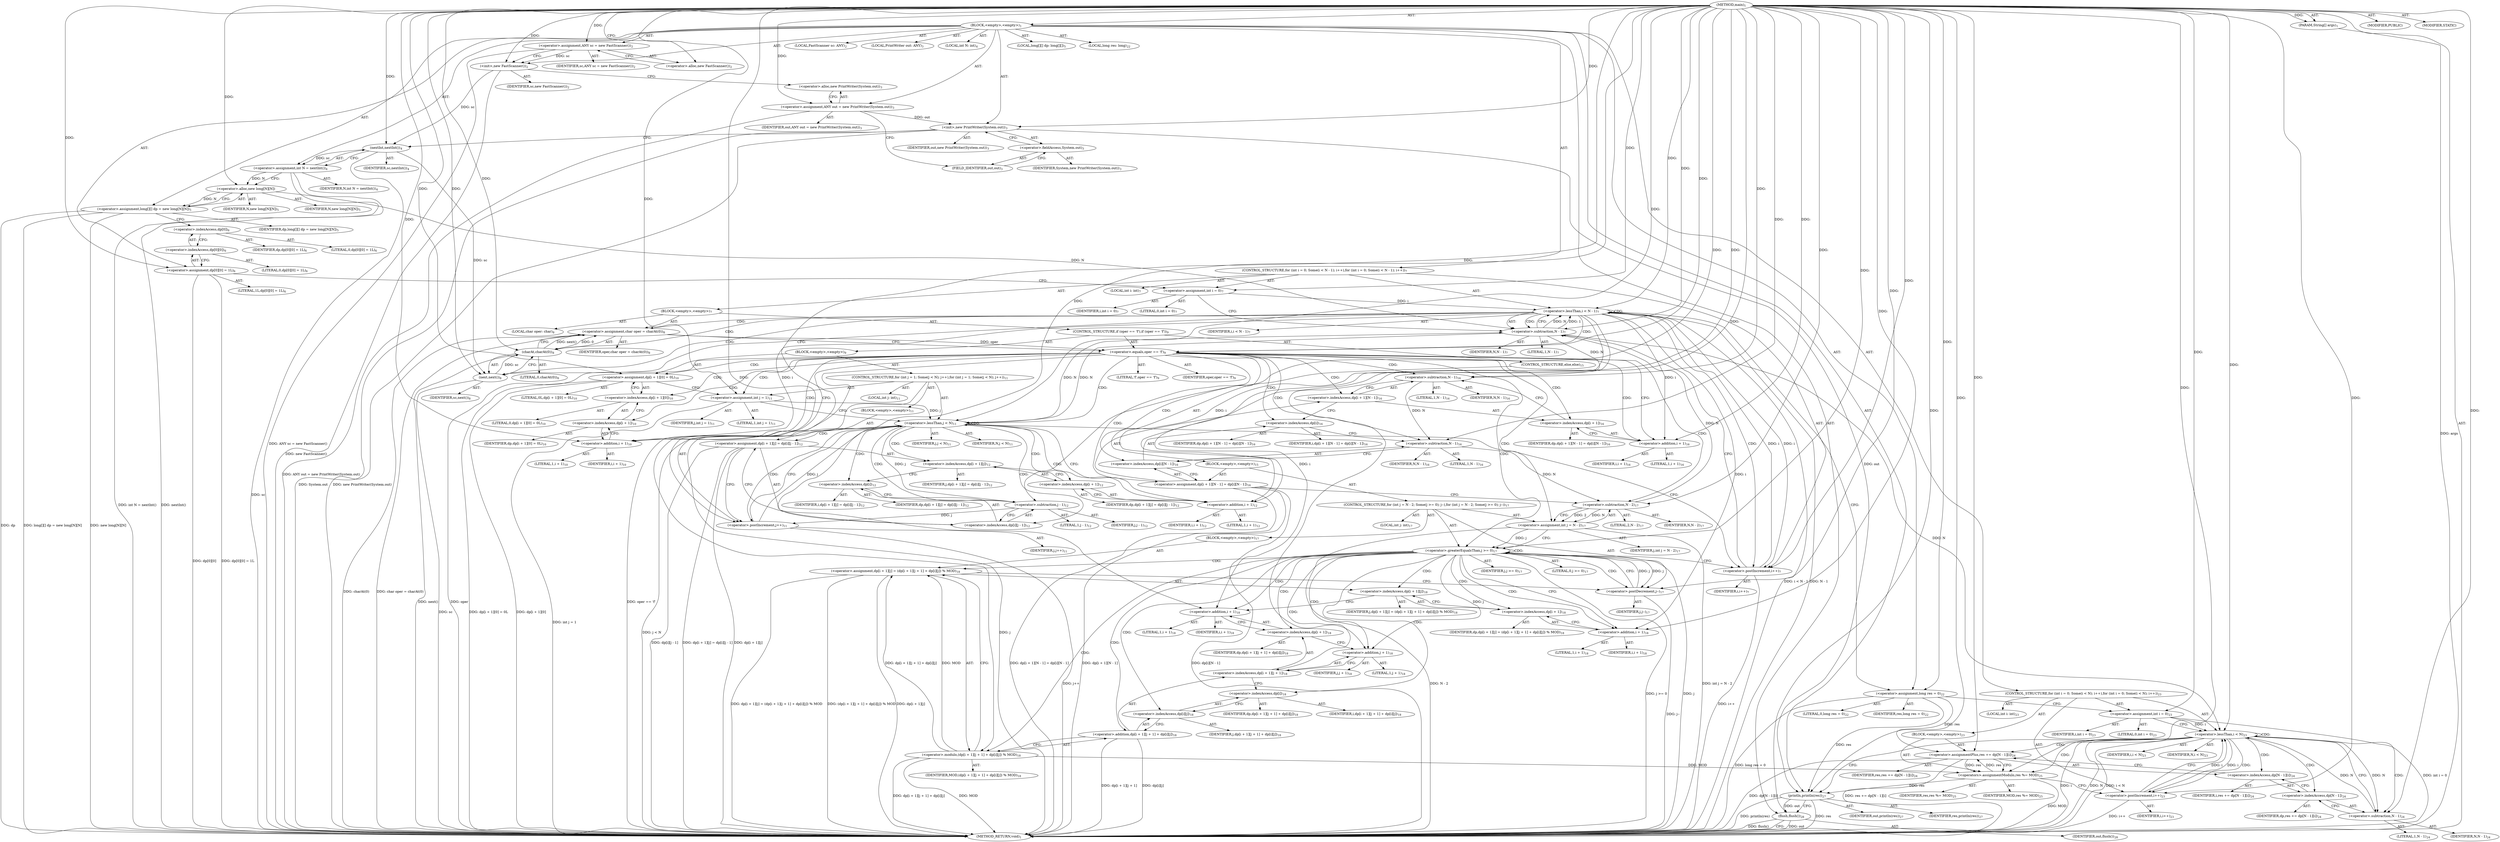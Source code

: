 digraph "main" {  
"21" [label = <(METHOD,main)<SUB>1</SUB>> ]
"22" [label = <(PARAM,String[] args)<SUB>1</SUB>> ]
"23" [label = <(BLOCK,&lt;empty&gt;,&lt;empty&gt;)<SUB>1</SUB>> ]
"4" [label = <(LOCAL,FastScanner sc: ANY)<SUB>2</SUB>> ]
"24" [label = <(&lt;operator&gt;.assignment,ANY sc = new FastScanner())<SUB>2</SUB>> ]
"25" [label = <(IDENTIFIER,sc,ANY sc = new FastScanner())<SUB>2</SUB>> ]
"26" [label = <(&lt;operator&gt;.alloc,new FastScanner())<SUB>2</SUB>> ]
"27" [label = <(&lt;init&gt;,new FastScanner())<SUB>2</SUB>> ]
"3" [label = <(IDENTIFIER,sc,new FastScanner())<SUB>2</SUB>> ]
"6" [label = <(LOCAL,PrintWriter out: ANY)<SUB>3</SUB>> ]
"28" [label = <(&lt;operator&gt;.assignment,ANY out = new PrintWriter(System.out))<SUB>3</SUB>> ]
"29" [label = <(IDENTIFIER,out,ANY out = new PrintWriter(System.out))<SUB>3</SUB>> ]
"30" [label = <(&lt;operator&gt;.alloc,new PrintWriter(System.out))<SUB>3</SUB>> ]
"31" [label = <(&lt;init&gt;,new PrintWriter(System.out))<SUB>3</SUB>> ]
"5" [label = <(IDENTIFIER,out,new PrintWriter(System.out))<SUB>3</SUB>> ]
"32" [label = <(&lt;operator&gt;.fieldAccess,System.out)<SUB>3</SUB>> ]
"33" [label = <(IDENTIFIER,System,new PrintWriter(System.out))<SUB>3</SUB>> ]
"34" [label = <(FIELD_IDENTIFIER,out,out)<SUB>3</SUB>> ]
"35" [label = <(LOCAL,int N: int)<SUB>4</SUB>> ]
"36" [label = <(&lt;operator&gt;.assignment,int N = nextInt())<SUB>4</SUB>> ]
"37" [label = <(IDENTIFIER,N,int N = nextInt())<SUB>4</SUB>> ]
"38" [label = <(nextInt,nextInt())<SUB>4</SUB>> ]
"39" [label = <(IDENTIFIER,sc,nextInt())<SUB>4</SUB>> ]
"40" [label = <(LOCAL,long[][] dp: long[][])<SUB>5</SUB>> ]
"41" [label = <(&lt;operator&gt;.assignment,long[][] dp = new long[N][N])<SUB>5</SUB>> ]
"42" [label = <(IDENTIFIER,dp,long[][] dp = new long[N][N])<SUB>5</SUB>> ]
"43" [label = <(&lt;operator&gt;.alloc,new long[N][N])> ]
"44" [label = <(IDENTIFIER,N,new long[N][N])<SUB>5</SUB>> ]
"45" [label = <(IDENTIFIER,N,new long[N][N])<SUB>5</SUB>> ]
"46" [label = <(&lt;operator&gt;.assignment,dp[0][0] = 1L)<SUB>6</SUB>> ]
"47" [label = <(&lt;operator&gt;.indexAccess,dp[0][0])<SUB>6</SUB>> ]
"48" [label = <(&lt;operator&gt;.indexAccess,dp[0])<SUB>6</SUB>> ]
"49" [label = <(IDENTIFIER,dp,dp[0][0] = 1L)<SUB>6</SUB>> ]
"50" [label = <(LITERAL,0,dp[0][0] = 1L)<SUB>6</SUB>> ]
"51" [label = <(LITERAL,0,dp[0][0] = 1L)<SUB>6</SUB>> ]
"52" [label = <(LITERAL,1L,dp[0][0] = 1L)<SUB>6</SUB>> ]
"53" [label = <(CONTROL_STRUCTURE,for (int i = 0; Some(i &lt; N - 1); i++),for (int i = 0; Some(i &lt; N - 1); i++))<SUB>7</SUB>> ]
"54" [label = <(LOCAL,int i: int)<SUB>7</SUB>> ]
"55" [label = <(&lt;operator&gt;.assignment,int i = 0)<SUB>7</SUB>> ]
"56" [label = <(IDENTIFIER,i,int i = 0)<SUB>7</SUB>> ]
"57" [label = <(LITERAL,0,int i = 0)<SUB>7</SUB>> ]
"58" [label = <(&lt;operator&gt;.lessThan,i &lt; N - 1)<SUB>7</SUB>> ]
"59" [label = <(IDENTIFIER,i,i &lt; N - 1)<SUB>7</SUB>> ]
"60" [label = <(&lt;operator&gt;.subtraction,N - 1)<SUB>7</SUB>> ]
"61" [label = <(IDENTIFIER,N,N - 1)<SUB>7</SUB>> ]
"62" [label = <(LITERAL,1,N - 1)<SUB>7</SUB>> ]
"63" [label = <(&lt;operator&gt;.postIncrement,i++)<SUB>7</SUB>> ]
"64" [label = <(IDENTIFIER,i,i++)<SUB>7</SUB>> ]
"65" [label = <(BLOCK,&lt;empty&gt;,&lt;empty&gt;)<SUB>7</SUB>> ]
"66" [label = <(LOCAL,char oper: char)<SUB>8</SUB>> ]
"67" [label = <(&lt;operator&gt;.assignment,char oper = charAt(0))<SUB>8</SUB>> ]
"68" [label = <(IDENTIFIER,oper,char oper = charAt(0))<SUB>8</SUB>> ]
"69" [label = <(charAt,charAt(0))<SUB>8</SUB>> ]
"70" [label = <(next,next())<SUB>8</SUB>> ]
"71" [label = <(IDENTIFIER,sc,next())<SUB>8</SUB>> ]
"72" [label = <(LITERAL,0,charAt(0))<SUB>8</SUB>> ]
"73" [label = <(CONTROL_STRUCTURE,if (oper == 'f'),if (oper == 'f'))<SUB>9</SUB>> ]
"74" [label = <(&lt;operator&gt;.equals,oper == 'f')<SUB>9</SUB>> ]
"75" [label = <(IDENTIFIER,oper,oper == 'f')<SUB>9</SUB>> ]
"76" [label = <(LITERAL,'f',oper == 'f')<SUB>9</SUB>> ]
"77" [label = <(BLOCK,&lt;empty&gt;,&lt;empty&gt;)<SUB>9</SUB>> ]
"78" [label = <(&lt;operator&gt;.assignment,dp[i + 1][0] = 0L)<SUB>10</SUB>> ]
"79" [label = <(&lt;operator&gt;.indexAccess,dp[i + 1][0])<SUB>10</SUB>> ]
"80" [label = <(&lt;operator&gt;.indexAccess,dp[i + 1])<SUB>10</SUB>> ]
"81" [label = <(IDENTIFIER,dp,dp[i + 1][0] = 0L)<SUB>10</SUB>> ]
"82" [label = <(&lt;operator&gt;.addition,i + 1)<SUB>10</SUB>> ]
"83" [label = <(IDENTIFIER,i,i + 1)<SUB>10</SUB>> ]
"84" [label = <(LITERAL,1,i + 1)<SUB>10</SUB>> ]
"85" [label = <(LITERAL,0,dp[i + 1][0] = 0L)<SUB>10</SUB>> ]
"86" [label = <(LITERAL,0L,dp[i + 1][0] = 0L)<SUB>10</SUB>> ]
"87" [label = <(CONTROL_STRUCTURE,for (int j = 1; Some(j &lt; N); j++),for (int j = 1; Some(j &lt; N); j++))<SUB>11</SUB>> ]
"88" [label = <(LOCAL,int j: int)<SUB>11</SUB>> ]
"89" [label = <(&lt;operator&gt;.assignment,int j = 1)<SUB>11</SUB>> ]
"90" [label = <(IDENTIFIER,j,int j = 1)<SUB>11</SUB>> ]
"91" [label = <(LITERAL,1,int j = 1)<SUB>11</SUB>> ]
"92" [label = <(&lt;operator&gt;.lessThan,j &lt; N)<SUB>11</SUB>> ]
"93" [label = <(IDENTIFIER,j,j &lt; N)<SUB>11</SUB>> ]
"94" [label = <(IDENTIFIER,N,j &lt; N)<SUB>11</SUB>> ]
"95" [label = <(&lt;operator&gt;.postIncrement,j++)<SUB>11</SUB>> ]
"96" [label = <(IDENTIFIER,j,j++)<SUB>11</SUB>> ]
"97" [label = <(BLOCK,&lt;empty&gt;,&lt;empty&gt;)<SUB>11</SUB>> ]
"98" [label = <(&lt;operator&gt;.assignment,dp[i + 1][j] = dp[i][j - 1])<SUB>12</SUB>> ]
"99" [label = <(&lt;operator&gt;.indexAccess,dp[i + 1][j])<SUB>12</SUB>> ]
"100" [label = <(&lt;operator&gt;.indexAccess,dp[i + 1])<SUB>12</SUB>> ]
"101" [label = <(IDENTIFIER,dp,dp[i + 1][j] = dp[i][j - 1])<SUB>12</SUB>> ]
"102" [label = <(&lt;operator&gt;.addition,i + 1)<SUB>12</SUB>> ]
"103" [label = <(IDENTIFIER,i,i + 1)<SUB>12</SUB>> ]
"104" [label = <(LITERAL,1,i + 1)<SUB>12</SUB>> ]
"105" [label = <(IDENTIFIER,j,dp[i + 1][j] = dp[i][j - 1])<SUB>12</SUB>> ]
"106" [label = <(&lt;operator&gt;.indexAccess,dp[i][j - 1])<SUB>12</SUB>> ]
"107" [label = <(&lt;operator&gt;.indexAccess,dp[i])<SUB>12</SUB>> ]
"108" [label = <(IDENTIFIER,dp,dp[i + 1][j] = dp[i][j - 1])<SUB>12</SUB>> ]
"109" [label = <(IDENTIFIER,i,dp[i + 1][j] = dp[i][j - 1])<SUB>12</SUB>> ]
"110" [label = <(&lt;operator&gt;.subtraction,j - 1)<SUB>12</SUB>> ]
"111" [label = <(IDENTIFIER,j,j - 1)<SUB>12</SUB>> ]
"112" [label = <(LITERAL,1,j - 1)<SUB>12</SUB>> ]
"113" [label = <(CONTROL_STRUCTURE,else,else)<SUB>15</SUB>> ]
"114" [label = <(BLOCK,&lt;empty&gt;,&lt;empty&gt;)<SUB>15</SUB>> ]
"115" [label = <(&lt;operator&gt;.assignment,dp[i + 1][N - 1] = dp[i][N - 1])<SUB>16</SUB>> ]
"116" [label = <(&lt;operator&gt;.indexAccess,dp[i + 1][N - 1])<SUB>16</SUB>> ]
"117" [label = <(&lt;operator&gt;.indexAccess,dp[i + 1])<SUB>16</SUB>> ]
"118" [label = <(IDENTIFIER,dp,dp[i + 1][N - 1] = dp[i][N - 1])<SUB>16</SUB>> ]
"119" [label = <(&lt;operator&gt;.addition,i + 1)<SUB>16</SUB>> ]
"120" [label = <(IDENTIFIER,i,i + 1)<SUB>16</SUB>> ]
"121" [label = <(LITERAL,1,i + 1)<SUB>16</SUB>> ]
"122" [label = <(&lt;operator&gt;.subtraction,N - 1)<SUB>16</SUB>> ]
"123" [label = <(IDENTIFIER,N,N - 1)<SUB>16</SUB>> ]
"124" [label = <(LITERAL,1,N - 1)<SUB>16</SUB>> ]
"125" [label = <(&lt;operator&gt;.indexAccess,dp[i][N - 1])<SUB>16</SUB>> ]
"126" [label = <(&lt;operator&gt;.indexAccess,dp[i])<SUB>16</SUB>> ]
"127" [label = <(IDENTIFIER,dp,dp[i + 1][N - 1] = dp[i][N - 1])<SUB>16</SUB>> ]
"128" [label = <(IDENTIFIER,i,dp[i + 1][N - 1] = dp[i][N - 1])<SUB>16</SUB>> ]
"129" [label = <(&lt;operator&gt;.subtraction,N - 1)<SUB>16</SUB>> ]
"130" [label = <(IDENTIFIER,N,N - 1)<SUB>16</SUB>> ]
"131" [label = <(LITERAL,1,N - 1)<SUB>16</SUB>> ]
"132" [label = <(CONTROL_STRUCTURE,for (int j = N - 2; Some(j &gt;= 0); j--),for (int j = N - 2; Some(j &gt;= 0); j--))<SUB>17</SUB>> ]
"133" [label = <(LOCAL,int j: int)<SUB>17</SUB>> ]
"134" [label = <(&lt;operator&gt;.assignment,int j = N - 2)<SUB>17</SUB>> ]
"135" [label = <(IDENTIFIER,j,int j = N - 2)<SUB>17</SUB>> ]
"136" [label = <(&lt;operator&gt;.subtraction,N - 2)<SUB>17</SUB>> ]
"137" [label = <(IDENTIFIER,N,N - 2)<SUB>17</SUB>> ]
"138" [label = <(LITERAL,2,N - 2)<SUB>17</SUB>> ]
"139" [label = <(&lt;operator&gt;.greaterEqualsThan,j &gt;= 0)<SUB>17</SUB>> ]
"140" [label = <(IDENTIFIER,j,j &gt;= 0)<SUB>17</SUB>> ]
"141" [label = <(LITERAL,0,j &gt;= 0)<SUB>17</SUB>> ]
"142" [label = <(&lt;operator&gt;.postDecrement,j--)<SUB>17</SUB>> ]
"143" [label = <(IDENTIFIER,j,j--)<SUB>17</SUB>> ]
"144" [label = <(BLOCK,&lt;empty&gt;,&lt;empty&gt;)<SUB>17</SUB>> ]
"145" [label = <(&lt;operator&gt;.assignment,dp[i + 1][j] = (dp[i + 1][j + 1] + dp[i][j]) % MOD)<SUB>18</SUB>> ]
"146" [label = <(&lt;operator&gt;.indexAccess,dp[i + 1][j])<SUB>18</SUB>> ]
"147" [label = <(&lt;operator&gt;.indexAccess,dp[i + 1])<SUB>18</SUB>> ]
"148" [label = <(IDENTIFIER,dp,dp[i + 1][j] = (dp[i + 1][j + 1] + dp[i][j]) % MOD)<SUB>18</SUB>> ]
"149" [label = <(&lt;operator&gt;.addition,i + 1)<SUB>18</SUB>> ]
"150" [label = <(IDENTIFIER,i,i + 1)<SUB>18</SUB>> ]
"151" [label = <(LITERAL,1,i + 1)<SUB>18</SUB>> ]
"152" [label = <(IDENTIFIER,j,dp[i + 1][j] = (dp[i + 1][j + 1] + dp[i][j]) % MOD)<SUB>18</SUB>> ]
"153" [label = <(&lt;operator&gt;.modulo,(dp[i + 1][j + 1] + dp[i][j]) % MOD)<SUB>18</SUB>> ]
"154" [label = <(&lt;operator&gt;.addition,dp[i + 1][j + 1] + dp[i][j])<SUB>18</SUB>> ]
"155" [label = <(&lt;operator&gt;.indexAccess,dp[i + 1][j + 1])<SUB>18</SUB>> ]
"156" [label = <(&lt;operator&gt;.indexAccess,dp[i + 1])<SUB>18</SUB>> ]
"157" [label = <(IDENTIFIER,dp,dp[i + 1][j + 1] + dp[i][j])<SUB>18</SUB>> ]
"158" [label = <(&lt;operator&gt;.addition,i + 1)<SUB>18</SUB>> ]
"159" [label = <(IDENTIFIER,i,i + 1)<SUB>18</SUB>> ]
"160" [label = <(LITERAL,1,i + 1)<SUB>18</SUB>> ]
"161" [label = <(&lt;operator&gt;.addition,j + 1)<SUB>18</SUB>> ]
"162" [label = <(IDENTIFIER,j,j + 1)<SUB>18</SUB>> ]
"163" [label = <(LITERAL,1,j + 1)<SUB>18</SUB>> ]
"164" [label = <(&lt;operator&gt;.indexAccess,dp[i][j])<SUB>18</SUB>> ]
"165" [label = <(&lt;operator&gt;.indexAccess,dp[i])<SUB>18</SUB>> ]
"166" [label = <(IDENTIFIER,dp,dp[i + 1][j + 1] + dp[i][j])<SUB>18</SUB>> ]
"167" [label = <(IDENTIFIER,i,dp[i + 1][j + 1] + dp[i][j])<SUB>18</SUB>> ]
"168" [label = <(IDENTIFIER,j,dp[i + 1][j + 1] + dp[i][j])<SUB>18</SUB>> ]
"169" [label = <(IDENTIFIER,MOD,(dp[i + 1][j + 1] + dp[i][j]) % MOD)<SUB>18</SUB>> ]
"170" [label = <(LOCAL,long res: long)<SUB>22</SUB>> ]
"171" [label = <(&lt;operator&gt;.assignment,long res = 0)<SUB>22</SUB>> ]
"172" [label = <(IDENTIFIER,res,long res = 0)<SUB>22</SUB>> ]
"173" [label = <(LITERAL,0,long res = 0)<SUB>22</SUB>> ]
"174" [label = <(CONTROL_STRUCTURE,for (int i = 0; Some(i &lt; N); i++),for (int i = 0; Some(i &lt; N); i++))<SUB>23</SUB>> ]
"175" [label = <(LOCAL,int i: int)<SUB>23</SUB>> ]
"176" [label = <(&lt;operator&gt;.assignment,int i = 0)<SUB>23</SUB>> ]
"177" [label = <(IDENTIFIER,i,int i = 0)<SUB>23</SUB>> ]
"178" [label = <(LITERAL,0,int i = 0)<SUB>23</SUB>> ]
"179" [label = <(&lt;operator&gt;.lessThan,i &lt; N)<SUB>23</SUB>> ]
"180" [label = <(IDENTIFIER,i,i &lt; N)<SUB>23</SUB>> ]
"181" [label = <(IDENTIFIER,N,i &lt; N)<SUB>23</SUB>> ]
"182" [label = <(&lt;operator&gt;.postIncrement,i++)<SUB>23</SUB>> ]
"183" [label = <(IDENTIFIER,i,i++)<SUB>23</SUB>> ]
"184" [label = <(BLOCK,&lt;empty&gt;,&lt;empty&gt;)<SUB>23</SUB>> ]
"185" [label = <(&lt;operator&gt;.assignmentPlus,res += dp[N - 1][i])<SUB>24</SUB>> ]
"186" [label = <(IDENTIFIER,res,res += dp[N - 1][i])<SUB>24</SUB>> ]
"187" [label = <(&lt;operator&gt;.indexAccess,dp[N - 1][i])<SUB>24</SUB>> ]
"188" [label = <(&lt;operator&gt;.indexAccess,dp[N - 1])<SUB>24</SUB>> ]
"189" [label = <(IDENTIFIER,dp,res += dp[N - 1][i])<SUB>24</SUB>> ]
"190" [label = <(&lt;operator&gt;.subtraction,N - 1)<SUB>24</SUB>> ]
"191" [label = <(IDENTIFIER,N,N - 1)<SUB>24</SUB>> ]
"192" [label = <(LITERAL,1,N - 1)<SUB>24</SUB>> ]
"193" [label = <(IDENTIFIER,i,res += dp[N - 1][i])<SUB>24</SUB>> ]
"194" [label = <(&lt;operators&gt;.assignmentModulo,res %= MOD)<SUB>25</SUB>> ]
"195" [label = <(IDENTIFIER,res,res %= MOD)<SUB>25</SUB>> ]
"196" [label = <(IDENTIFIER,MOD,res %= MOD)<SUB>25</SUB>> ]
"197" [label = <(println,println(res))<SUB>27</SUB>> ]
"198" [label = <(IDENTIFIER,out,println(res))<SUB>27</SUB>> ]
"199" [label = <(IDENTIFIER,res,println(res))<SUB>27</SUB>> ]
"200" [label = <(flush,flush())<SUB>28</SUB>> ]
"201" [label = <(IDENTIFIER,out,flush())<SUB>28</SUB>> ]
"202" [label = <(MODIFIER,PUBLIC)> ]
"203" [label = <(MODIFIER,STATIC)> ]
"204" [label = <(METHOD_RETURN,void)<SUB>1</SUB>> ]
  "21" -> "22"  [ label = "AST: "] 
  "21" -> "23"  [ label = "AST: "] 
  "21" -> "202"  [ label = "AST: "] 
  "21" -> "203"  [ label = "AST: "] 
  "21" -> "204"  [ label = "AST: "] 
  "23" -> "4"  [ label = "AST: "] 
  "23" -> "24"  [ label = "AST: "] 
  "23" -> "27"  [ label = "AST: "] 
  "23" -> "6"  [ label = "AST: "] 
  "23" -> "28"  [ label = "AST: "] 
  "23" -> "31"  [ label = "AST: "] 
  "23" -> "35"  [ label = "AST: "] 
  "23" -> "36"  [ label = "AST: "] 
  "23" -> "40"  [ label = "AST: "] 
  "23" -> "41"  [ label = "AST: "] 
  "23" -> "46"  [ label = "AST: "] 
  "23" -> "53"  [ label = "AST: "] 
  "23" -> "170"  [ label = "AST: "] 
  "23" -> "171"  [ label = "AST: "] 
  "23" -> "174"  [ label = "AST: "] 
  "23" -> "197"  [ label = "AST: "] 
  "23" -> "200"  [ label = "AST: "] 
  "24" -> "25"  [ label = "AST: "] 
  "24" -> "26"  [ label = "AST: "] 
  "27" -> "3"  [ label = "AST: "] 
  "28" -> "29"  [ label = "AST: "] 
  "28" -> "30"  [ label = "AST: "] 
  "31" -> "5"  [ label = "AST: "] 
  "31" -> "32"  [ label = "AST: "] 
  "32" -> "33"  [ label = "AST: "] 
  "32" -> "34"  [ label = "AST: "] 
  "36" -> "37"  [ label = "AST: "] 
  "36" -> "38"  [ label = "AST: "] 
  "38" -> "39"  [ label = "AST: "] 
  "41" -> "42"  [ label = "AST: "] 
  "41" -> "43"  [ label = "AST: "] 
  "43" -> "44"  [ label = "AST: "] 
  "43" -> "45"  [ label = "AST: "] 
  "46" -> "47"  [ label = "AST: "] 
  "46" -> "52"  [ label = "AST: "] 
  "47" -> "48"  [ label = "AST: "] 
  "47" -> "51"  [ label = "AST: "] 
  "48" -> "49"  [ label = "AST: "] 
  "48" -> "50"  [ label = "AST: "] 
  "53" -> "54"  [ label = "AST: "] 
  "53" -> "55"  [ label = "AST: "] 
  "53" -> "58"  [ label = "AST: "] 
  "53" -> "63"  [ label = "AST: "] 
  "53" -> "65"  [ label = "AST: "] 
  "55" -> "56"  [ label = "AST: "] 
  "55" -> "57"  [ label = "AST: "] 
  "58" -> "59"  [ label = "AST: "] 
  "58" -> "60"  [ label = "AST: "] 
  "60" -> "61"  [ label = "AST: "] 
  "60" -> "62"  [ label = "AST: "] 
  "63" -> "64"  [ label = "AST: "] 
  "65" -> "66"  [ label = "AST: "] 
  "65" -> "67"  [ label = "AST: "] 
  "65" -> "73"  [ label = "AST: "] 
  "67" -> "68"  [ label = "AST: "] 
  "67" -> "69"  [ label = "AST: "] 
  "69" -> "70"  [ label = "AST: "] 
  "69" -> "72"  [ label = "AST: "] 
  "70" -> "71"  [ label = "AST: "] 
  "73" -> "74"  [ label = "AST: "] 
  "73" -> "77"  [ label = "AST: "] 
  "73" -> "113"  [ label = "AST: "] 
  "74" -> "75"  [ label = "AST: "] 
  "74" -> "76"  [ label = "AST: "] 
  "77" -> "78"  [ label = "AST: "] 
  "77" -> "87"  [ label = "AST: "] 
  "78" -> "79"  [ label = "AST: "] 
  "78" -> "86"  [ label = "AST: "] 
  "79" -> "80"  [ label = "AST: "] 
  "79" -> "85"  [ label = "AST: "] 
  "80" -> "81"  [ label = "AST: "] 
  "80" -> "82"  [ label = "AST: "] 
  "82" -> "83"  [ label = "AST: "] 
  "82" -> "84"  [ label = "AST: "] 
  "87" -> "88"  [ label = "AST: "] 
  "87" -> "89"  [ label = "AST: "] 
  "87" -> "92"  [ label = "AST: "] 
  "87" -> "95"  [ label = "AST: "] 
  "87" -> "97"  [ label = "AST: "] 
  "89" -> "90"  [ label = "AST: "] 
  "89" -> "91"  [ label = "AST: "] 
  "92" -> "93"  [ label = "AST: "] 
  "92" -> "94"  [ label = "AST: "] 
  "95" -> "96"  [ label = "AST: "] 
  "97" -> "98"  [ label = "AST: "] 
  "98" -> "99"  [ label = "AST: "] 
  "98" -> "106"  [ label = "AST: "] 
  "99" -> "100"  [ label = "AST: "] 
  "99" -> "105"  [ label = "AST: "] 
  "100" -> "101"  [ label = "AST: "] 
  "100" -> "102"  [ label = "AST: "] 
  "102" -> "103"  [ label = "AST: "] 
  "102" -> "104"  [ label = "AST: "] 
  "106" -> "107"  [ label = "AST: "] 
  "106" -> "110"  [ label = "AST: "] 
  "107" -> "108"  [ label = "AST: "] 
  "107" -> "109"  [ label = "AST: "] 
  "110" -> "111"  [ label = "AST: "] 
  "110" -> "112"  [ label = "AST: "] 
  "113" -> "114"  [ label = "AST: "] 
  "114" -> "115"  [ label = "AST: "] 
  "114" -> "132"  [ label = "AST: "] 
  "115" -> "116"  [ label = "AST: "] 
  "115" -> "125"  [ label = "AST: "] 
  "116" -> "117"  [ label = "AST: "] 
  "116" -> "122"  [ label = "AST: "] 
  "117" -> "118"  [ label = "AST: "] 
  "117" -> "119"  [ label = "AST: "] 
  "119" -> "120"  [ label = "AST: "] 
  "119" -> "121"  [ label = "AST: "] 
  "122" -> "123"  [ label = "AST: "] 
  "122" -> "124"  [ label = "AST: "] 
  "125" -> "126"  [ label = "AST: "] 
  "125" -> "129"  [ label = "AST: "] 
  "126" -> "127"  [ label = "AST: "] 
  "126" -> "128"  [ label = "AST: "] 
  "129" -> "130"  [ label = "AST: "] 
  "129" -> "131"  [ label = "AST: "] 
  "132" -> "133"  [ label = "AST: "] 
  "132" -> "134"  [ label = "AST: "] 
  "132" -> "139"  [ label = "AST: "] 
  "132" -> "142"  [ label = "AST: "] 
  "132" -> "144"  [ label = "AST: "] 
  "134" -> "135"  [ label = "AST: "] 
  "134" -> "136"  [ label = "AST: "] 
  "136" -> "137"  [ label = "AST: "] 
  "136" -> "138"  [ label = "AST: "] 
  "139" -> "140"  [ label = "AST: "] 
  "139" -> "141"  [ label = "AST: "] 
  "142" -> "143"  [ label = "AST: "] 
  "144" -> "145"  [ label = "AST: "] 
  "145" -> "146"  [ label = "AST: "] 
  "145" -> "153"  [ label = "AST: "] 
  "146" -> "147"  [ label = "AST: "] 
  "146" -> "152"  [ label = "AST: "] 
  "147" -> "148"  [ label = "AST: "] 
  "147" -> "149"  [ label = "AST: "] 
  "149" -> "150"  [ label = "AST: "] 
  "149" -> "151"  [ label = "AST: "] 
  "153" -> "154"  [ label = "AST: "] 
  "153" -> "169"  [ label = "AST: "] 
  "154" -> "155"  [ label = "AST: "] 
  "154" -> "164"  [ label = "AST: "] 
  "155" -> "156"  [ label = "AST: "] 
  "155" -> "161"  [ label = "AST: "] 
  "156" -> "157"  [ label = "AST: "] 
  "156" -> "158"  [ label = "AST: "] 
  "158" -> "159"  [ label = "AST: "] 
  "158" -> "160"  [ label = "AST: "] 
  "161" -> "162"  [ label = "AST: "] 
  "161" -> "163"  [ label = "AST: "] 
  "164" -> "165"  [ label = "AST: "] 
  "164" -> "168"  [ label = "AST: "] 
  "165" -> "166"  [ label = "AST: "] 
  "165" -> "167"  [ label = "AST: "] 
  "171" -> "172"  [ label = "AST: "] 
  "171" -> "173"  [ label = "AST: "] 
  "174" -> "175"  [ label = "AST: "] 
  "174" -> "176"  [ label = "AST: "] 
  "174" -> "179"  [ label = "AST: "] 
  "174" -> "182"  [ label = "AST: "] 
  "174" -> "184"  [ label = "AST: "] 
  "176" -> "177"  [ label = "AST: "] 
  "176" -> "178"  [ label = "AST: "] 
  "179" -> "180"  [ label = "AST: "] 
  "179" -> "181"  [ label = "AST: "] 
  "182" -> "183"  [ label = "AST: "] 
  "184" -> "185"  [ label = "AST: "] 
  "184" -> "194"  [ label = "AST: "] 
  "185" -> "186"  [ label = "AST: "] 
  "185" -> "187"  [ label = "AST: "] 
  "187" -> "188"  [ label = "AST: "] 
  "187" -> "193"  [ label = "AST: "] 
  "188" -> "189"  [ label = "AST: "] 
  "188" -> "190"  [ label = "AST: "] 
  "190" -> "191"  [ label = "AST: "] 
  "190" -> "192"  [ label = "AST: "] 
  "194" -> "195"  [ label = "AST: "] 
  "194" -> "196"  [ label = "AST: "] 
  "197" -> "198"  [ label = "AST: "] 
  "197" -> "199"  [ label = "AST: "] 
  "200" -> "201"  [ label = "AST: "] 
  "24" -> "27"  [ label = "CFG: "] 
  "27" -> "30"  [ label = "CFG: "] 
  "28" -> "34"  [ label = "CFG: "] 
  "31" -> "38"  [ label = "CFG: "] 
  "36" -> "43"  [ label = "CFG: "] 
  "41" -> "48"  [ label = "CFG: "] 
  "46" -> "55"  [ label = "CFG: "] 
  "171" -> "176"  [ label = "CFG: "] 
  "197" -> "200"  [ label = "CFG: "] 
  "200" -> "204"  [ label = "CFG: "] 
  "26" -> "24"  [ label = "CFG: "] 
  "30" -> "28"  [ label = "CFG: "] 
  "32" -> "31"  [ label = "CFG: "] 
  "38" -> "36"  [ label = "CFG: "] 
  "43" -> "41"  [ label = "CFG: "] 
  "47" -> "46"  [ label = "CFG: "] 
  "55" -> "60"  [ label = "CFG: "] 
  "58" -> "70"  [ label = "CFG: "] 
  "58" -> "171"  [ label = "CFG: "] 
  "63" -> "60"  [ label = "CFG: "] 
  "176" -> "179"  [ label = "CFG: "] 
  "179" -> "190"  [ label = "CFG: "] 
  "179" -> "197"  [ label = "CFG: "] 
  "182" -> "179"  [ label = "CFG: "] 
  "34" -> "32"  [ label = "CFG: "] 
  "48" -> "47"  [ label = "CFG: "] 
  "60" -> "58"  [ label = "CFG: "] 
  "67" -> "74"  [ label = "CFG: "] 
  "185" -> "194"  [ label = "CFG: "] 
  "194" -> "182"  [ label = "CFG: "] 
  "69" -> "67"  [ label = "CFG: "] 
  "74" -> "82"  [ label = "CFG: "] 
  "74" -> "119"  [ label = "CFG: "] 
  "187" -> "185"  [ label = "CFG: "] 
  "70" -> "69"  [ label = "CFG: "] 
  "78" -> "89"  [ label = "CFG: "] 
  "188" -> "187"  [ label = "CFG: "] 
  "79" -> "78"  [ label = "CFG: "] 
  "89" -> "92"  [ label = "CFG: "] 
  "92" -> "102"  [ label = "CFG: "] 
  "92" -> "63"  [ label = "CFG: "] 
  "95" -> "92"  [ label = "CFG: "] 
  "115" -> "136"  [ label = "CFG: "] 
  "190" -> "188"  [ label = "CFG: "] 
  "80" -> "79"  [ label = "CFG: "] 
  "98" -> "95"  [ label = "CFG: "] 
  "116" -> "126"  [ label = "CFG: "] 
  "125" -> "115"  [ label = "CFG: "] 
  "134" -> "139"  [ label = "CFG: "] 
  "139" -> "149"  [ label = "CFG: "] 
  "139" -> "63"  [ label = "CFG: "] 
  "142" -> "139"  [ label = "CFG: "] 
  "82" -> "80"  [ label = "CFG: "] 
  "99" -> "107"  [ label = "CFG: "] 
  "106" -> "98"  [ label = "CFG: "] 
  "117" -> "122"  [ label = "CFG: "] 
  "122" -> "116"  [ label = "CFG: "] 
  "126" -> "129"  [ label = "CFG: "] 
  "129" -> "125"  [ label = "CFG: "] 
  "136" -> "134"  [ label = "CFG: "] 
  "145" -> "142"  [ label = "CFG: "] 
  "100" -> "99"  [ label = "CFG: "] 
  "107" -> "110"  [ label = "CFG: "] 
  "110" -> "106"  [ label = "CFG: "] 
  "119" -> "117"  [ label = "CFG: "] 
  "146" -> "158"  [ label = "CFG: "] 
  "153" -> "145"  [ label = "CFG: "] 
  "102" -> "100"  [ label = "CFG: "] 
  "147" -> "146"  [ label = "CFG: "] 
  "154" -> "153"  [ label = "CFG: "] 
  "149" -> "147"  [ label = "CFG: "] 
  "155" -> "165"  [ label = "CFG: "] 
  "164" -> "154"  [ label = "CFG: "] 
  "156" -> "161"  [ label = "CFG: "] 
  "161" -> "155"  [ label = "CFG: "] 
  "165" -> "164"  [ label = "CFG: "] 
  "158" -> "156"  [ label = "CFG: "] 
  "21" -> "26"  [ label = "CFG: "] 
  "22" -> "204"  [ label = "DDG: args"] 
  "24" -> "204"  [ label = "DDG: ANY sc = new FastScanner()"] 
  "27" -> "204"  [ label = "DDG: new FastScanner()"] 
  "28" -> "204"  [ label = "DDG: ANY out = new PrintWriter(System.out)"] 
  "31" -> "204"  [ label = "DDG: System.out"] 
  "31" -> "204"  [ label = "DDG: new PrintWriter(System.out)"] 
  "38" -> "204"  [ label = "DDG: sc"] 
  "36" -> "204"  [ label = "DDG: nextInt()"] 
  "36" -> "204"  [ label = "DDG: int N = nextInt()"] 
  "41" -> "204"  [ label = "DDG: dp"] 
  "41" -> "204"  [ label = "DDG: new long[N][N]"] 
  "41" -> "204"  [ label = "DDG: long[][] dp = new long[N][N]"] 
  "46" -> "204"  [ label = "DDG: dp[0][0]"] 
  "46" -> "204"  [ label = "DDG: dp[0][0] = 1L"] 
  "58" -> "204"  [ label = "DDG: N - 1"] 
  "58" -> "204"  [ label = "DDG: i &lt; N - 1"] 
  "171" -> "204"  [ label = "DDG: long res = 0"] 
  "176" -> "204"  [ label = "DDG: int i = 0"] 
  "179" -> "204"  [ label = "DDG: i"] 
  "179" -> "204"  [ label = "DDG: N"] 
  "179" -> "204"  [ label = "DDG: i &lt; N"] 
  "197" -> "204"  [ label = "DDG: res"] 
  "197" -> "204"  [ label = "DDG: println(res)"] 
  "200" -> "204"  [ label = "DDG: out"] 
  "200" -> "204"  [ label = "DDG: flush()"] 
  "185" -> "204"  [ label = "DDG: dp[N - 1][i]"] 
  "185" -> "204"  [ label = "DDG: res += dp[N - 1][i]"] 
  "194" -> "204"  [ label = "DDG: MOD"] 
  "182" -> "204"  [ label = "DDG: i++"] 
  "70" -> "204"  [ label = "DDG: sc"] 
  "69" -> "204"  [ label = "DDG: next()"] 
  "67" -> "204"  [ label = "DDG: charAt(0)"] 
  "67" -> "204"  [ label = "DDG: char oper = charAt(0)"] 
  "74" -> "204"  [ label = "DDG: oper"] 
  "74" -> "204"  [ label = "DDG: oper == 'f'"] 
  "115" -> "204"  [ label = "DDG: dp[i + 1][N - 1]"] 
  "115" -> "204"  [ label = "DDG: dp[i][N - 1]"] 
  "115" -> "204"  [ label = "DDG: dp[i + 1][N - 1] = dp[i][N - 1]"] 
  "134" -> "204"  [ label = "DDG: N - 2"] 
  "134" -> "204"  [ label = "DDG: int j = N - 2"] 
  "139" -> "204"  [ label = "DDG: j"] 
  "139" -> "204"  [ label = "DDG: j &gt;= 0"] 
  "145" -> "204"  [ label = "DDG: dp[i + 1][j]"] 
  "154" -> "204"  [ label = "DDG: dp[i + 1][j + 1]"] 
  "154" -> "204"  [ label = "DDG: dp[i][j]"] 
  "153" -> "204"  [ label = "DDG: dp[i + 1][j + 1] + dp[i][j]"] 
  "153" -> "204"  [ label = "DDG: MOD"] 
  "145" -> "204"  [ label = "DDG: (dp[i + 1][j + 1] + dp[i][j]) % MOD"] 
  "145" -> "204"  [ label = "DDG: dp[i + 1][j] = (dp[i + 1][j + 1] + dp[i][j]) % MOD"] 
  "142" -> "204"  [ label = "DDG: j--"] 
  "78" -> "204"  [ label = "DDG: dp[i + 1][0]"] 
  "78" -> "204"  [ label = "DDG: dp[i + 1][0] = 0L"] 
  "89" -> "204"  [ label = "DDG: int j = 1"] 
  "92" -> "204"  [ label = "DDG: j"] 
  "92" -> "204"  [ label = "DDG: j &lt; N"] 
  "63" -> "204"  [ label = "DDG: i++"] 
  "98" -> "204"  [ label = "DDG: dp[i + 1][j]"] 
  "98" -> "204"  [ label = "DDG: dp[i][j - 1]"] 
  "98" -> "204"  [ label = "DDG: dp[i + 1][j] = dp[i][j - 1]"] 
  "95" -> "204"  [ label = "DDG: j++"] 
  "21" -> "22"  [ label = "DDG: "] 
  "21" -> "24"  [ label = "DDG: "] 
  "21" -> "28"  [ label = "DDG: "] 
  "38" -> "36"  [ label = "DDG: sc"] 
  "43" -> "41"  [ label = "DDG: N"] 
  "21" -> "46"  [ label = "DDG: "] 
  "21" -> "171"  [ label = "DDG: "] 
  "24" -> "27"  [ label = "DDG: sc"] 
  "21" -> "27"  [ label = "DDG: "] 
  "28" -> "31"  [ label = "DDG: out"] 
  "21" -> "31"  [ label = "DDG: "] 
  "21" -> "55"  [ label = "DDG: "] 
  "21" -> "176"  [ label = "DDG: "] 
  "31" -> "197"  [ label = "DDG: out"] 
  "21" -> "197"  [ label = "DDG: "] 
  "171" -> "197"  [ label = "DDG: res"] 
  "194" -> "197"  [ label = "DDG: res"] 
  "197" -> "200"  [ label = "DDG: out"] 
  "21" -> "200"  [ label = "DDG: "] 
  "27" -> "38"  [ label = "DDG: sc"] 
  "21" -> "38"  [ label = "DDG: "] 
  "36" -> "43"  [ label = "DDG: N"] 
  "21" -> "43"  [ label = "DDG: "] 
  "55" -> "58"  [ label = "DDG: i"] 
  "63" -> "58"  [ label = "DDG: i"] 
  "21" -> "58"  [ label = "DDG: "] 
  "60" -> "58"  [ label = "DDG: N"] 
  "60" -> "58"  [ label = "DDG: 1"] 
  "21" -> "63"  [ label = "DDG: "] 
  "58" -> "63"  [ label = "DDG: i"] 
  "69" -> "67"  [ label = "DDG: next()"] 
  "69" -> "67"  [ label = "DDG: 0"] 
  "176" -> "179"  [ label = "DDG: i"] 
  "182" -> "179"  [ label = "DDG: i"] 
  "21" -> "179"  [ label = "DDG: "] 
  "60" -> "179"  [ label = "DDG: N"] 
  "190" -> "179"  [ label = "DDG: N"] 
  "179" -> "182"  [ label = "DDG: i"] 
  "21" -> "182"  [ label = "DDG: "] 
  "153" -> "194"  [ label = "DDG: MOD"] 
  "21" -> "194"  [ label = "DDG: "] 
  "43" -> "60"  [ label = "DDG: N"] 
  "136" -> "60"  [ label = "DDG: N"] 
  "92" -> "60"  [ label = "DDG: N"] 
  "21" -> "60"  [ label = "DDG: "] 
  "171" -> "185"  [ label = "DDG: res"] 
  "194" -> "185"  [ label = "DDG: res"] 
  "21" -> "185"  [ label = "DDG: "] 
  "185" -> "194"  [ label = "DDG: res"] 
  "70" -> "69"  [ label = "DDG: sc"] 
  "21" -> "69"  [ label = "DDG: "] 
  "67" -> "74"  [ label = "DDG: oper"] 
  "21" -> "74"  [ label = "DDG: "] 
  "21" -> "78"  [ label = "DDG: "] 
  "38" -> "70"  [ label = "DDG: sc"] 
  "21" -> "70"  [ label = "DDG: "] 
  "21" -> "89"  [ label = "DDG: "] 
  "89" -> "92"  [ label = "DDG: j"] 
  "95" -> "92"  [ label = "DDG: j"] 
  "21" -> "92"  [ label = "DDG: "] 
  "60" -> "92"  [ label = "DDG: N"] 
  "110" -> "95"  [ label = "DDG: j"] 
  "21" -> "95"  [ label = "DDG: "] 
  "136" -> "134"  [ label = "DDG: N"] 
  "136" -> "134"  [ label = "DDG: 2"] 
  "179" -> "190"  [ label = "DDG: N"] 
  "21" -> "190"  [ label = "DDG: "] 
  "134" -> "139"  [ label = "DDG: j"] 
  "142" -> "139"  [ label = "DDG: j"] 
  "21" -> "139"  [ label = "DDG: "] 
  "21" -> "142"  [ label = "DDG: "] 
  "139" -> "142"  [ label = "DDG: j"] 
  "153" -> "145"  [ label = "DDG: dp[i + 1][j + 1] + dp[i][j]"] 
  "153" -> "145"  [ label = "DDG: MOD"] 
  "58" -> "82"  [ label = "DDG: i"] 
  "21" -> "82"  [ label = "DDG: "] 
  "60" -> "122"  [ label = "DDG: N"] 
  "21" -> "122"  [ label = "DDG: "] 
  "122" -> "129"  [ label = "DDG: N"] 
  "21" -> "129"  [ label = "DDG: "] 
  "129" -> "136"  [ label = "DDG: N"] 
  "21" -> "136"  [ label = "DDG: "] 
  "92" -> "110"  [ label = "DDG: j"] 
  "21" -> "110"  [ label = "DDG: "] 
  "58" -> "119"  [ label = "DDG: i"] 
  "21" -> "119"  [ label = "DDG: "] 
  "21" -> "153"  [ label = "DDG: "] 
  "21" -> "102"  [ label = "DDG: "] 
  "58" -> "102"  [ label = "DDG: i"] 
  "21" -> "149"  [ label = "DDG: "] 
  "58" -> "149"  [ label = "DDG: i"] 
  "139" -> "161"  [ label = "DDG: j"] 
  "21" -> "161"  [ label = "DDG: "] 
  "21" -> "158"  [ label = "DDG: "] 
  "58" -> "158"  [ label = "DDG: i"] 
  "58" -> "60"  [ label = "CDG: "] 
  "58" -> "69"  [ label = "CDG: "] 
  "58" -> "67"  [ label = "CDG: "] 
  "58" -> "74"  [ label = "CDG: "] 
  "58" -> "58"  [ label = "CDG: "] 
  "58" -> "70"  [ label = "CDG: "] 
  "58" -> "63"  [ label = "CDG: "] 
  "179" -> "188"  [ label = "CDG: "] 
  "179" -> "179"  [ label = "CDG: "] 
  "179" -> "185"  [ label = "CDG: "] 
  "179" -> "187"  [ label = "CDG: "] 
  "179" -> "190"  [ label = "CDG: "] 
  "179" -> "194"  [ label = "CDG: "] 
  "179" -> "182"  [ label = "CDG: "] 
  "74" -> "115"  [ label = "CDG: "] 
  "74" -> "136"  [ label = "CDG: "] 
  "74" -> "119"  [ label = "CDG: "] 
  "74" -> "92"  [ label = "CDG: "] 
  "74" -> "129"  [ label = "CDG: "] 
  "74" -> "134"  [ label = "CDG: "] 
  "74" -> "79"  [ label = "CDG: "] 
  "74" -> "80"  [ label = "CDG: "] 
  "74" -> "139"  [ label = "CDG: "] 
  "74" -> "89"  [ label = "CDG: "] 
  "74" -> "116"  [ label = "CDG: "] 
  "74" -> "122"  [ label = "CDG: "] 
  "74" -> "82"  [ label = "CDG: "] 
  "74" -> "126"  [ label = "CDG: "] 
  "74" -> "117"  [ label = "CDG: "] 
  "74" -> "125"  [ label = "CDG: "] 
  "74" -> "78"  [ label = "CDG: "] 
  "92" -> "107"  [ label = "CDG: "] 
  "92" -> "98"  [ label = "CDG: "] 
  "92" -> "102"  [ label = "CDG: "] 
  "92" -> "95"  [ label = "CDG: "] 
  "92" -> "92"  [ label = "CDG: "] 
  "92" -> "100"  [ label = "CDG: "] 
  "92" -> "99"  [ label = "CDG: "] 
  "92" -> "106"  [ label = "CDG: "] 
  "92" -> "110"  [ label = "CDG: "] 
  "139" -> "154"  [ label = "CDG: "] 
  "139" -> "145"  [ label = "CDG: "] 
  "139" -> "146"  [ label = "CDG: "] 
  "139" -> "161"  [ label = "CDG: "] 
  "139" -> "149"  [ label = "CDG: "] 
  "139" -> "153"  [ label = "CDG: "] 
  "139" -> "164"  [ label = "CDG: "] 
  "139" -> "155"  [ label = "CDG: "] 
  "139" -> "139"  [ label = "CDG: "] 
  "139" -> "158"  [ label = "CDG: "] 
  "139" -> "142"  [ label = "CDG: "] 
  "139" -> "165"  [ label = "CDG: "] 
  "139" -> "147"  [ label = "CDG: "] 
  "139" -> "156"  [ label = "CDG: "] 
}
